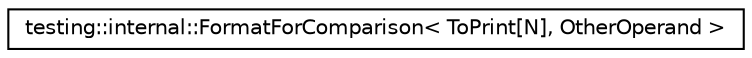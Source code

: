 digraph G
{
  edge [fontname="Helvetica",fontsize="10",labelfontname="Helvetica",labelfontsize="10"];
  node [fontname="Helvetica",fontsize="10",shape=record];
  rankdir="LR";
  Node1 [label="testing::internal::FormatForComparison\< ToPrint[N], OtherOperand \>",height=0.2,width=0.4,color="black", fillcolor="white", style="filled",URL="$classtesting_1_1internal_1_1FormatForComparison_3_01ToPrint[N]_00_01OtherOperand_01_4.html"];
}
